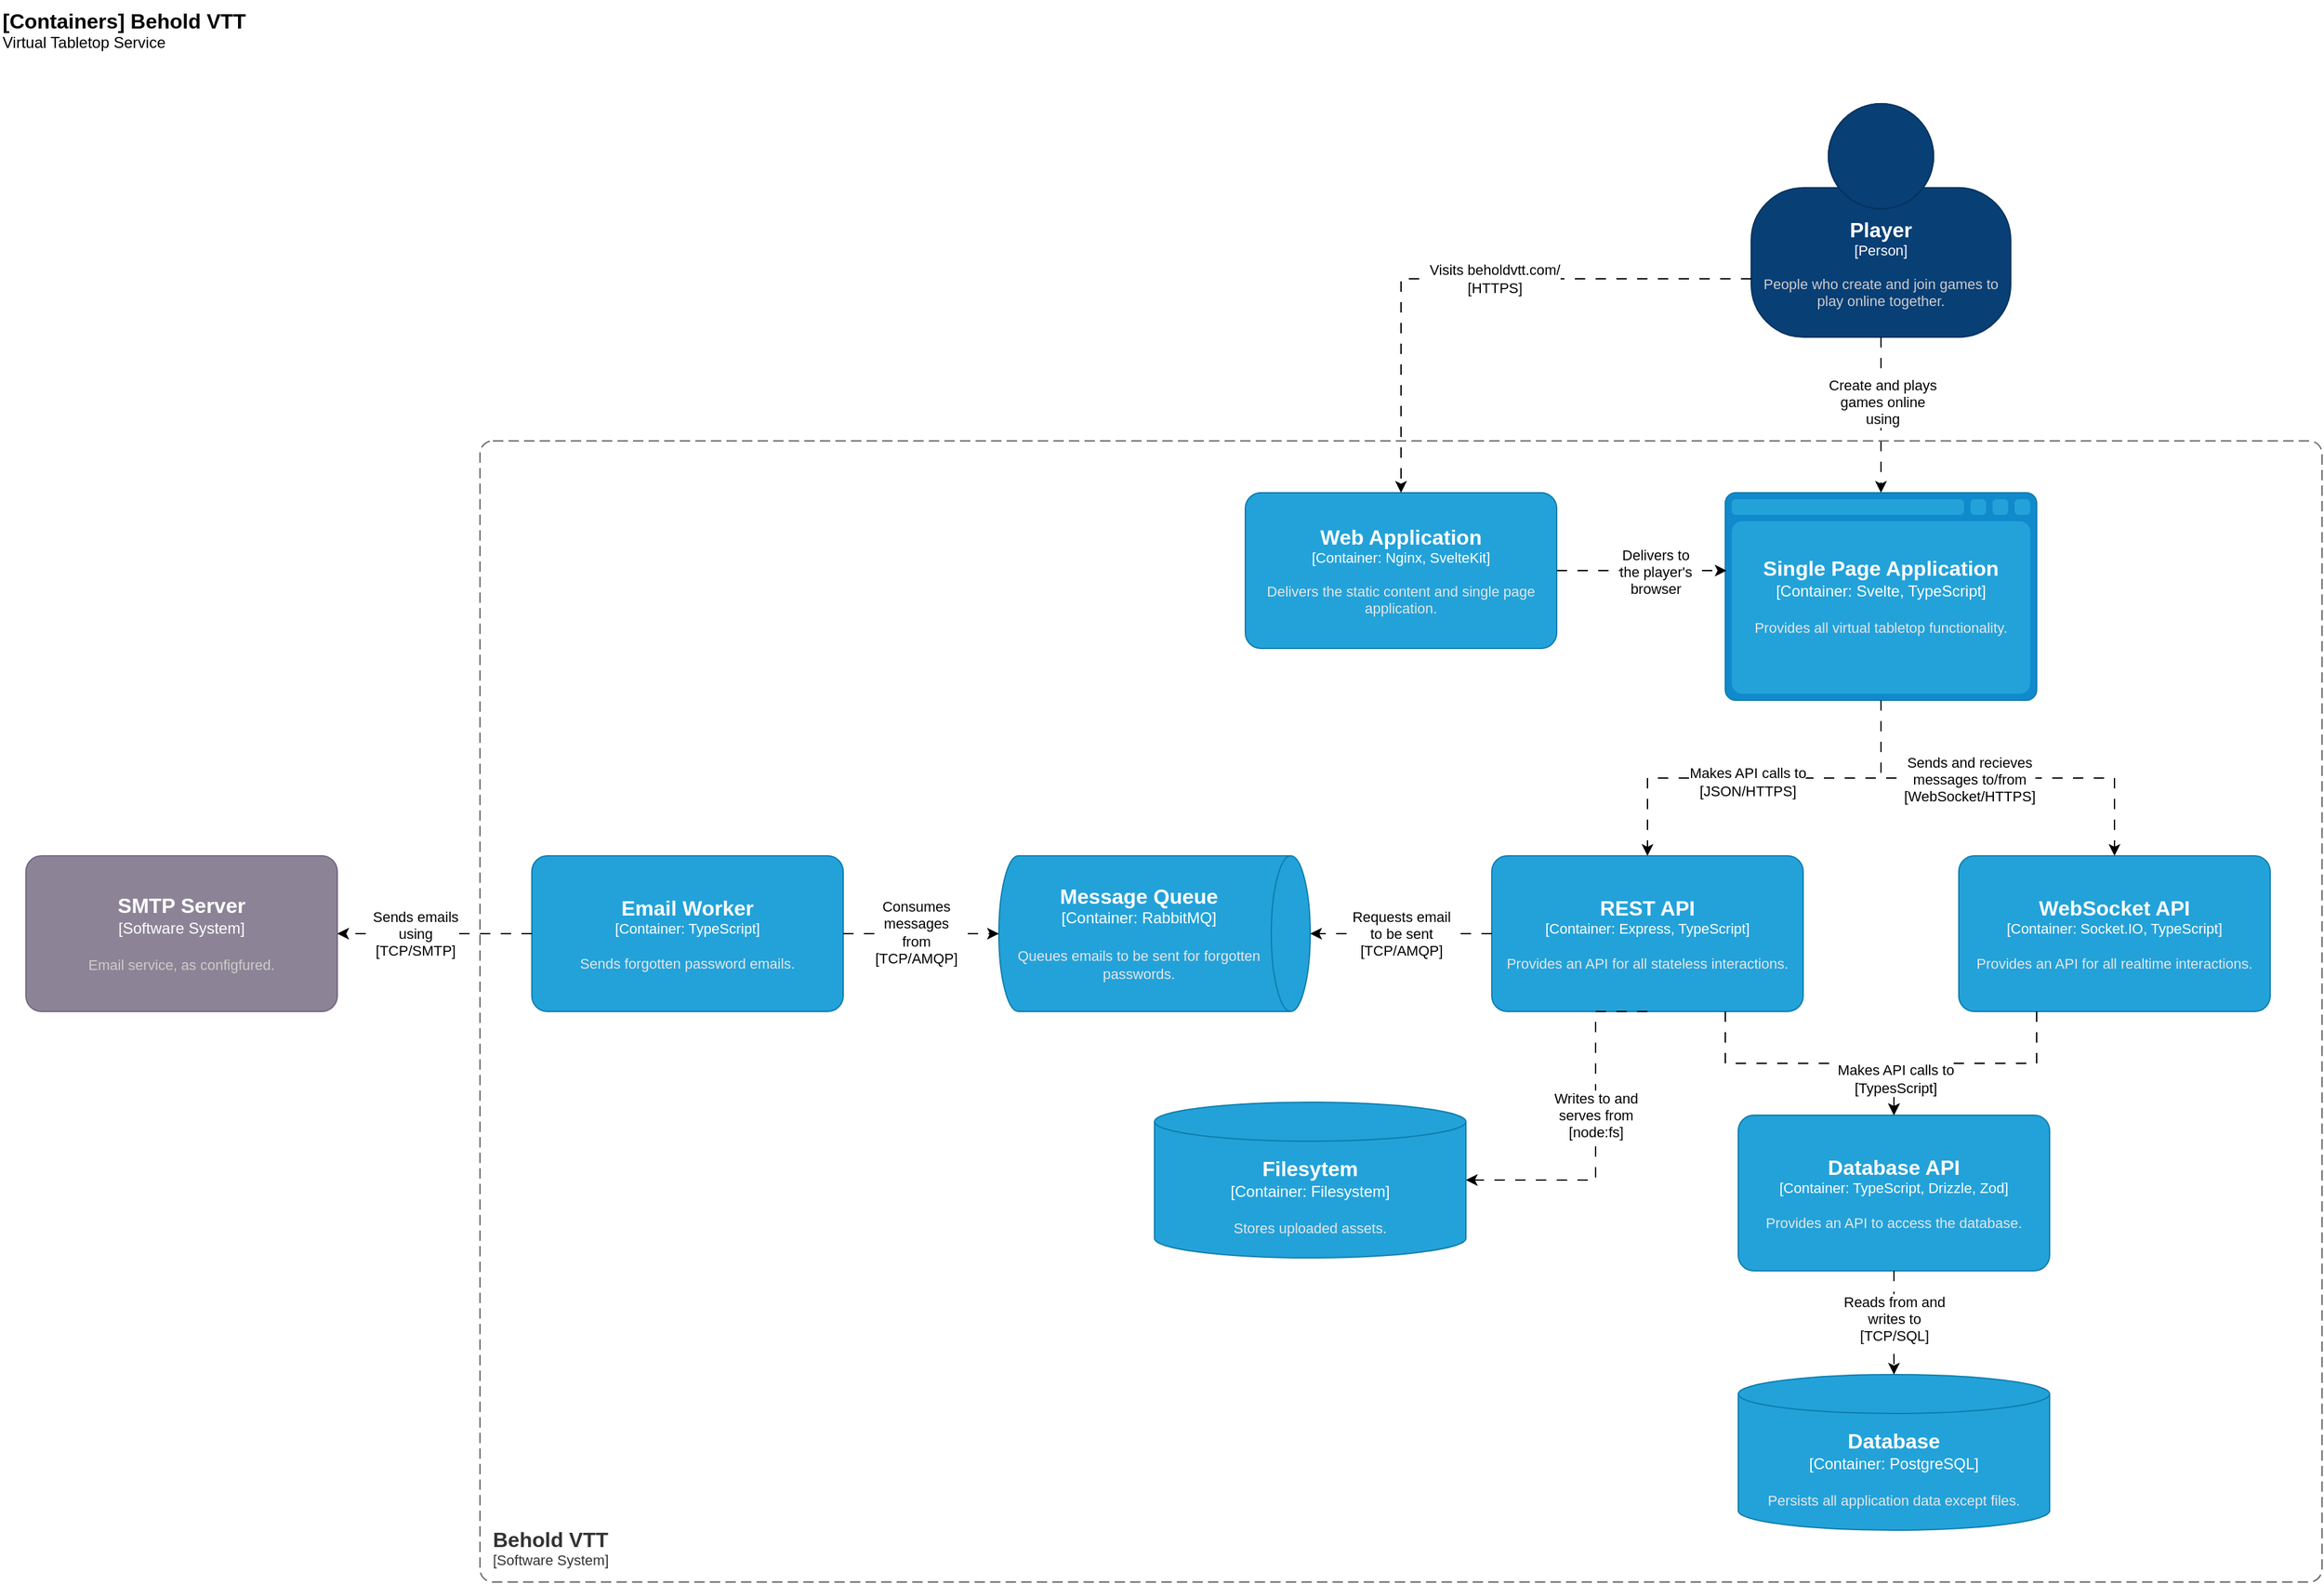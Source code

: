 <mxfile version="24.7.17">
  <diagram name="Page-1" id="pW-kpalYZ8AyqAESPgPY">
    <mxGraphModel dx="3321" dy="1194" grid="1" gridSize="10" guides="1" tooltips="1" connect="1" arrows="1" fold="1" page="0" pageScale="1" pageWidth="850" pageHeight="1100" math="0" shadow="0">
      <root>
        <mxCell id="0" />
        <mxCell id="1" parent="0" />
        <object placeholders="1" c4Name="Player" c4Type="Person" c4Description="People who create and join games to play online together." label="&lt;font style=&quot;font-size: 16px&quot;&gt;&lt;b&gt;%c4Name%&lt;/b&gt;&lt;/font&gt;&lt;div&gt;[%c4Type%]&lt;/div&gt;&lt;br&gt;&lt;div&gt;&lt;font style=&quot;font-size: 11px&quot;&gt;&lt;font color=&quot;#cccccc&quot;&gt;%c4Description%&lt;/font&gt;&lt;/div&gt;" id="XCdZo7QQSaQ-3iJwbWez-1">
          <mxCell style="html=1;fontSize=11;dashed=0;whiteSpace=wrap;fillColor=#083F75;strokeColor=#06315C;fontColor=#ffffff;shape=mxgraph.c4.person2;align=center;metaEdit=1;points=[[0.5,0,0],[1,0.5,0],[1,0.75,0],[0.75,1,0],[0.5,1,0],[0.25,1,0],[0,0.75,0],[0,0.5,0]];resizable=0;" parent="1" vertex="1">
            <mxGeometry x="470" y="320" width="200" height="180" as="geometry" />
          </mxCell>
        </object>
        <object placeholders="1" c4Name="[Containers] Behold VTT" c4Type="ContainerDiagramTitle" c4Description="Virtual Tabletop Service" label="&lt;font style=&quot;font-size: 16px&quot;&gt;&lt;b&gt;&lt;div style=&quot;text-align: left&quot;&gt;%c4Name%&lt;/div&gt;&lt;/b&gt;&lt;/font&gt;&lt;div style=&quot;text-align: left&quot;&gt;%c4Description%&lt;/div&gt;" id="XCdZo7QQSaQ-3iJwbWez-2">
          <mxCell style="text;html=1;strokeColor=none;fillColor=none;align=left;verticalAlign=top;whiteSpace=wrap;rounded=0;metaEdit=1;allowArrows=0;resizable=1;rotatable=0;connectable=0;recursiveResize=0;expand=0;pointerEvents=0;points=[[0.25,0,0],[0.5,0,0],[0.75,0,0],[1,0.25,0],[1,0.5,0],[1,0.75,0],[0.75,1,0],[0.5,1,0],[0.25,1,0],[0,0.75,0],[0,0.5,0],[0,0.25,0]];" parent="1" vertex="1">
            <mxGeometry x="-880" y="240" width="260" height="40" as="geometry" />
          </mxCell>
        </object>
        <mxCell id="XCdZo7QQSaQ-3iJwbWez-17" style="edgeStyle=orthogonalEdgeStyle;rounded=0;orthogonalLoop=1;jettySize=auto;html=1;exitX=0.5;exitY=1;exitDx=0;exitDy=0;exitPerimeter=0;dashed=1;dashPattern=8 8;" parent="1" source="XCdZo7QQSaQ-3iJwbWez-3" target="XCdZo7QQSaQ-3iJwbWez-7" edge="1">
          <mxGeometry relative="1" as="geometry" />
        </mxCell>
        <mxCell id="XCdZo7QQSaQ-3iJwbWez-18" value="Sends and recieves&lt;br&gt;messages to/from&lt;br&gt;[WebSocket/HTTPS]" style="edgeLabel;html=1;align=center;verticalAlign=middle;resizable=0;points=[];" parent="XCdZo7QQSaQ-3iJwbWez-17" vertex="1" connectable="0">
          <mxGeometry x="-0.147" y="-1" relative="1" as="geometry">
            <mxPoint as="offset" />
          </mxGeometry>
        </mxCell>
        <object placeholders="1" c4Name="Single Page Application" c4Type="Container" c4Technology="Svelte, TypeScript" c4Description="Provides all virtual tabletop functionality." label="&lt;font style=&quot;font-size: 16px&quot;&gt;&lt;b&gt;%c4Name%&lt;/b&gt;&lt;/font&gt;&lt;div&gt;[%c4Type%:&amp;nbsp;%c4Technology%]&lt;/div&gt;&lt;br&gt;&lt;div&gt;&lt;font style=&quot;font-size: 11px&quot;&gt;&lt;font color=&quot;#E6E6E6&quot;&gt;%c4Description%&lt;/font&gt;&lt;/div&gt;" id="XCdZo7QQSaQ-3iJwbWez-3">
          <mxCell style="shape=mxgraph.c4.webBrowserContainer2;whiteSpace=wrap;html=1;boundedLbl=1;rounded=0;labelBackgroundColor=none;strokeColor=#118ACD;fillColor=#23A2D9;strokeColor=#118ACD;strokeColor2=#0E7DAD;fontSize=12;fontColor=#ffffff;align=center;metaEdit=1;points=[[0.5,0,0],[1,0.25,0],[1,0.5,0],[1,0.75,0],[0.5,1,0],[0,0.75,0],[0,0.5,0],[0,0.25,0]];resizable=0;" parent="1" vertex="1">
            <mxGeometry x="450" y="620" width="240" height="160" as="geometry" />
          </mxCell>
        </object>
        <object placeholders="1" c4Name="Database" c4Type="Container" c4Technology="PostgreSQL" c4Description="Persists all application data except files." label="&lt;font style=&quot;font-size: 16px&quot;&gt;&lt;b&gt;%c4Name%&lt;/b&gt;&lt;/font&gt;&lt;div&gt;[%c4Type%:&amp;nbsp;%c4Technology%]&lt;/div&gt;&lt;br&gt;&lt;div&gt;&lt;font style=&quot;font-size: 11px&quot;&gt;&lt;font color=&quot;#E6E6E6&quot;&gt;%c4Description%&lt;/font&gt;&lt;/div&gt;" id="XCdZo7QQSaQ-3iJwbWez-4">
          <mxCell style="shape=cylinder3;size=15;whiteSpace=wrap;html=1;boundedLbl=1;rounded=0;labelBackgroundColor=none;fillColor=#23A2D9;fontSize=12;fontColor=#ffffff;align=center;strokeColor=#0E7DAD;metaEdit=1;points=[[0.5,0,0],[1,0.25,0],[1,0.5,0],[1,0.75,0],[0.5,1,0],[0,0.75,0],[0,0.5,0],[0,0.25,0]];resizable=0;" parent="1" vertex="1">
            <mxGeometry x="460" y="1300" width="240" height="120" as="geometry" />
          </mxCell>
        </object>
        <object placeholders="1" c4Name="Filesytem" c4Type="Container" c4Technology="Filesystem" c4Description="Stores uploaded assets." label="&lt;font style=&quot;font-size: 16px&quot;&gt;&lt;b&gt;%c4Name%&lt;/b&gt;&lt;/font&gt;&lt;div&gt;[%c4Type%:&amp;nbsp;%c4Technology%]&lt;/div&gt;&lt;br&gt;&lt;div&gt;&lt;font style=&quot;font-size: 11px&quot;&gt;&lt;font color=&quot;#E6E6E6&quot;&gt;%c4Description%&lt;/font&gt;&lt;/div&gt;" id="XCdZo7QQSaQ-3iJwbWez-5">
          <mxCell style="shape=cylinder3;size=15;whiteSpace=wrap;html=1;boundedLbl=1;rounded=0;labelBackgroundColor=none;fillColor=#23A2D9;fontSize=12;fontColor=#ffffff;align=center;strokeColor=#0E7DAD;metaEdit=1;points=[[0.5,0,0],[1,0.25,0],[1,0.5,0],[1,0.75,0],[0.5,1,0],[0,0.75,0],[0,0.5,0],[0,0.25,0]];resizable=0;" parent="1" vertex="1">
            <mxGeometry x="10" y="1090" width="240" height="120" as="geometry" />
          </mxCell>
        </object>
        <object placeholders="1" c4Name="REST API" c4Type="Container" c4Technology="Express, TypeScript" c4Description="Provides an API for all stateless interactions." label="&lt;font style=&quot;font-size: 16px&quot;&gt;&lt;b&gt;%c4Name%&lt;/b&gt;&lt;/font&gt;&lt;div&gt;[%c4Type%: %c4Technology%]&lt;/div&gt;&lt;br&gt;&lt;div&gt;&lt;font style=&quot;font-size: 11px&quot;&gt;&lt;font color=&quot;#E6E6E6&quot;&gt;%c4Description%&lt;/font&gt;&lt;/div&gt;" id="XCdZo7QQSaQ-3iJwbWez-6">
          <mxCell style="rounded=1;whiteSpace=wrap;html=1;fontSize=11;labelBackgroundColor=none;fillColor=#23A2D9;fontColor=#ffffff;align=center;arcSize=10;strokeColor=#0E7DAD;metaEdit=1;resizable=0;points=[[0.25,0,0],[0.5,0,0],[0.75,0,0],[1,0.25,0],[1,0.5,0],[1,0.75,0],[0.75,1,0],[0.5,1,0],[0.25,1,0],[0,0.75,0],[0,0.5,0],[0,0.25,0]];" parent="1" vertex="1">
            <mxGeometry x="270" y="900" width="240" height="120" as="geometry" />
          </mxCell>
        </object>
        <object placeholders="1" c4Name="WebSocket API" c4Type="Container" c4Technology="Socket.IO, TypeScript" c4Description="Provides an API for all realtime interactions." label="&lt;font style=&quot;font-size: 16px&quot;&gt;&lt;b&gt;%c4Name%&lt;/b&gt;&lt;/font&gt;&lt;div&gt;[%c4Type%: %c4Technology%]&lt;/div&gt;&lt;br&gt;&lt;div&gt;&lt;font style=&quot;font-size: 11px&quot;&gt;&lt;font color=&quot;#E6E6E6&quot;&gt;%c4Description%&lt;/font&gt;&lt;/div&gt;" id="XCdZo7QQSaQ-3iJwbWez-7">
          <mxCell style="rounded=1;whiteSpace=wrap;html=1;fontSize=11;labelBackgroundColor=none;fillColor=#23A2D9;fontColor=#ffffff;align=center;arcSize=10;strokeColor=#0E7DAD;metaEdit=1;resizable=0;points=[[0.25,0,0],[0.5,0,0],[0.75,0,0],[1,0.25,0],[1,0.5,0],[1,0.75,0],[0.75,1,0],[0.5,1,0],[0.25,1,0],[0,0.75,0],[0,0.5,0],[0,0.25,0]];" parent="1" vertex="1">
            <mxGeometry x="630" y="900" width="240" height="120" as="geometry" />
          </mxCell>
        </object>
        <object placeholders="1" c4Name="Web Application" c4Type="Container" c4Technology="Nginx, SvelteKit" c4Description="Delivers the static content and single page application." label="&lt;font style=&quot;font-size: 16px&quot;&gt;&lt;b&gt;%c4Name%&lt;/b&gt;&lt;/font&gt;&lt;div&gt;[%c4Type%: %c4Technology%]&lt;/div&gt;&lt;br&gt;&lt;div&gt;&lt;font style=&quot;font-size: 11px&quot;&gt;&lt;font color=&quot;#E6E6E6&quot;&gt;%c4Description%&lt;/font&gt;&lt;/div&gt;" id="XCdZo7QQSaQ-3iJwbWez-8">
          <mxCell style="rounded=1;whiteSpace=wrap;html=1;fontSize=11;labelBackgroundColor=none;fillColor=#23A2D9;fontColor=#ffffff;align=center;arcSize=10;strokeColor=#0E7DAD;metaEdit=1;resizable=0;points=[[0.25,0,0],[0.5,0,0],[0.75,0,0],[1,0.25,0],[1,0.5,0],[1,0.75,0],[0.75,1,0],[0.5,1,0],[0.25,1,0],[0,0.75,0],[0,0.5,0],[0,0.25,0]];" parent="1" vertex="1">
            <mxGeometry x="80" y="620" width="240" height="120" as="geometry" />
          </mxCell>
        </object>
        <mxCell id="XCdZo7QQSaQ-3iJwbWez-9" style="edgeStyle=orthogonalEdgeStyle;rounded=0;orthogonalLoop=1;jettySize=auto;html=1;exitX=0;exitY=0.75;exitDx=0;exitDy=0;exitPerimeter=0;entryX=0.5;entryY=0;entryDx=0;entryDy=0;entryPerimeter=0;dashed=1;dashPattern=8 8;" parent="1" source="XCdZo7QQSaQ-3iJwbWez-1" target="XCdZo7QQSaQ-3iJwbWez-8" edge="1">
          <mxGeometry relative="1" as="geometry">
            <Array as="points">
              <mxPoint x="200" y="455" />
            </Array>
          </mxGeometry>
        </mxCell>
        <mxCell id="XCdZo7QQSaQ-3iJwbWez-10" value="Visits beholdvtt.com/&lt;br&gt;[HTTPS]" style="edgeLabel;html=1;align=center;verticalAlign=middle;resizable=0;points=[];" parent="XCdZo7QQSaQ-3iJwbWez-9" vertex="1" connectable="0">
          <mxGeometry x="-0.089" relative="1" as="geometry">
            <mxPoint as="offset" />
          </mxGeometry>
        </mxCell>
        <mxCell id="XCdZo7QQSaQ-3iJwbWez-11" style="edgeStyle=orthogonalEdgeStyle;rounded=0;orthogonalLoop=1;jettySize=auto;html=1;exitX=1;exitY=0.5;exitDx=0;exitDy=0;exitPerimeter=0;entryX=0.004;entryY=0.375;entryDx=0;entryDy=0;entryPerimeter=0;dashed=1;dashPattern=8 8;" parent="1" source="XCdZo7QQSaQ-3iJwbWez-8" target="XCdZo7QQSaQ-3iJwbWez-3" edge="1">
          <mxGeometry relative="1" as="geometry" />
        </mxCell>
        <mxCell id="XCdZo7QQSaQ-3iJwbWez-12" value="Delivers to&lt;br&gt;the player&#39;s&lt;br&gt;browser" style="edgeLabel;html=1;align=center;verticalAlign=middle;resizable=0;points=[];" parent="XCdZo7QQSaQ-3iJwbWez-11" vertex="1" connectable="0">
          <mxGeometry x="0.161" y="-1" relative="1" as="geometry">
            <mxPoint as="offset" />
          </mxGeometry>
        </mxCell>
        <mxCell id="XCdZo7QQSaQ-3iJwbWez-13" style="edgeStyle=orthogonalEdgeStyle;rounded=0;orthogonalLoop=1;jettySize=auto;html=1;exitX=0.5;exitY=1;exitDx=0;exitDy=0;exitPerimeter=0;entryX=0.5;entryY=0;entryDx=0;entryDy=0;entryPerimeter=0;dashed=1;dashPattern=8 8;" parent="1" source="XCdZo7QQSaQ-3iJwbWez-1" target="XCdZo7QQSaQ-3iJwbWez-3" edge="1">
          <mxGeometry relative="1" as="geometry" />
        </mxCell>
        <mxCell id="XCdZo7QQSaQ-3iJwbWez-14" value="Create and plays&lt;br&gt;games online&lt;br&gt;using" style="edgeLabel;html=1;align=center;verticalAlign=middle;resizable=0;points=[];" parent="XCdZo7QQSaQ-3iJwbWez-13" vertex="1" connectable="0">
          <mxGeometry x="-0.167" y="1" relative="1" as="geometry">
            <mxPoint as="offset" />
          </mxGeometry>
        </mxCell>
        <mxCell id="XCdZo7QQSaQ-3iJwbWez-15" style="edgeStyle=orthogonalEdgeStyle;rounded=0;orthogonalLoop=1;jettySize=auto;html=1;exitX=0.5;exitY=1;exitDx=0;exitDy=0;exitPerimeter=0;entryX=0.5;entryY=0;entryDx=0;entryDy=0;entryPerimeter=0;dashed=1;dashPattern=8 8;" parent="1" source="XCdZo7QQSaQ-3iJwbWez-3" target="XCdZo7QQSaQ-3iJwbWez-6" edge="1">
          <mxGeometry relative="1" as="geometry" />
        </mxCell>
        <mxCell id="XCdZo7QQSaQ-3iJwbWez-16" value="Makes API calls to&lt;br&gt;[JSON/HTTPS]" style="edgeLabel;html=1;align=center;verticalAlign=middle;resizable=0;points=[];" parent="XCdZo7QQSaQ-3iJwbWez-15" vertex="1" connectable="0">
          <mxGeometry x="0.087" y="3" relative="1" as="geometry">
            <mxPoint as="offset" />
          </mxGeometry>
        </mxCell>
        <mxCell id="XCdZo7QQSaQ-3iJwbWez-23" style="edgeStyle=orthogonalEdgeStyle;rounded=0;orthogonalLoop=1;jettySize=auto;html=1;exitX=0.5;exitY=1;exitDx=0;exitDy=0;exitPerimeter=0;entryX=1;entryY=0.5;entryDx=0;entryDy=0;entryPerimeter=0;dashed=1;dashPattern=8 8;" parent="1" source="XCdZo7QQSaQ-3iJwbWez-6" target="XCdZo7QQSaQ-3iJwbWez-5" edge="1">
          <mxGeometry relative="1" as="geometry">
            <Array as="points">
              <mxPoint x="350" y="1020" />
              <mxPoint x="350" y="1150" />
            </Array>
          </mxGeometry>
        </mxCell>
        <mxCell id="XCdZo7QQSaQ-3iJwbWez-24" value="Writes to and&lt;br&gt;serves from&lt;br&gt;[node:fs]" style="edgeLabel;html=1;align=center;verticalAlign=middle;resizable=0;points=[];" parent="XCdZo7QQSaQ-3iJwbWez-23" vertex="1" connectable="0">
          <mxGeometry x="0.179" y="-4" relative="1" as="geometry">
            <mxPoint x="4" y="-39" as="offset" />
          </mxGeometry>
        </mxCell>
        <object placeholders="1" c4Name="Behold VTT" c4Type="SystemScopeBoundary" c4Application="Software System" label="&lt;font style=&quot;font-size: 16px&quot;&gt;&lt;b&gt;&lt;div style=&quot;text-align: left&quot;&gt;%c4Name%&lt;/div&gt;&lt;/b&gt;&lt;/font&gt;&lt;div style=&quot;text-align: left&quot;&gt;[%c4Application%]&lt;/div&gt;" id="XCdZo7QQSaQ-3iJwbWez-25">
          <mxCell style="rounded=1;fontSize=11;whiteSpace=wrap;html=1;dashed=1;arcSize=20;fillColor=none;strokeColor=#666666;fontColor=#333333;labelBackgroundColor=none;align=left;verticalAlign=bottom;labelBorderColor=none;spacingTop=0;spacing=10;dashPattern=8 4;metaEdit=1;rotatable=0;perimeter=rectanglePerimeter;noLabel=0;labelPadding=0;allowArrows=0;connectable=0;expand=0;recursiveResize=0;editable=1;pointerEvents=0;absoluteArcSize=1;points=[[0.25,0,0],[0.5,0,0],[0.75,0,0],[1,0.25,0],[1,0.5,0],[1,0.75,0],[0.75,1,0],[0.5,1,0],[0.25,1,0],[0,0.75,0],[0,0.5,0],[0,0.25,0]];" parent="1" vertex="1">
            <mxGeometry x="-510" y="580" width="1420" height="880" as="geometry" />
          </mxCell>
        </object>
        <object placeholders="1" c4Name="Message Queue" c4Type="Container" c4Technology="RabbitMQ" c4Description="Queues emails to be sent for forgotten passwords." label="&lt;font style=&quot;font-size: 16px&quot;&gt;&lt;b&gt;%c4Name%&lt;/b&gt;&lt;/font&gt;&lt;div&gt;[%c4Type%:&amp;nbsp;%c4Technology%]&lt;/div&gt;&lt;br&gt;&lt;div&gt;&lt;font style=&quot;font-size: 11px&quot;&gt;&lt;font color=&quot;#E6E6E6&quot;&gt;%c4Description%&lt;/font&gt;&lt;/div&gt;" id="hfTFlW40oZm76ucecrHw-1">
          <mxCell style="shape=cylinder3;size=15;direction=south;whiteSpace=wrap;html=1;boundedLbl=1;rounded=0;labelBackgroundColor=none;fillColor=#23A2D9;fontSize=12;fontColor=#ffffff;align=center;strokeColor=#0E7DAD;metaEdit=1;points=[[0.5,0,0],[1,0.25,0],[1,0.5,0],[1,0.75,0],[0.5,1,0],[0,0.75,0],[0,0.5,0],[0,0.25,0]];resizable=0;" parent="1" vertex="1">
            <mxGeometry x="-110" y="900" width="240" height="120" as="geometry" />
          </mxCell>
        </object>
        <object placeholders="1" c4Name="SMTP Server" c4Type="Software System" c4Description="Email service, as configfured." label="&lt;font style=&quot;font-size: 16px&quot;&gt;&lt;b&gt;%c4Name%&lt;/b&gt;&lt;/font&gt;&lt;div&gt;[%c4Type%]&lt;/div&gt;&lt;br&gt;&lt;div&gt;&lt;font style=&quot;font-size: 11px&quot;&gt;&lt;font color=&quot;#cccccc&quot;&gt;%c4Description%&lt;/font&gt;&lt;/div&gt;" id="hfTFlW40oZm76ucecrHw-2">
          <mxCell style="rounded=1;whiteSpace=wrap;html=1;labelBackgroundColor=none;fillColor=#8C8496;fontColor=#ffffff;align=center;arcSize=10;strokeColor=#736782;metaEdit=1;resizable=0;points=[[0.25,0,0],[0.5,0,0],[0.75,0,0],[1,0.25,0],[1,0.5,0],[1,0.75,0],[0.75,1,0],[0.5,1,0],[0.25,1,0],[0,0.75,0],[0,0.5,0],[0,0.25,0]];" parent="1" vertex="1">
            <mxGeometry x="-860" y="900" width="240" height="120" as="geometry" />
          </mxCell>
        </object>
        <object placeholders="1" c4Name="Email Worker" c4Type="Container" c4Technology="TypeScript" c4Description="Sends forgotten password emails." label="&lt;font style=&quot;font-size: 16px&quot;&gt;&lt;b&gt;%c4Name%&lt;/b&gt;&lt;/font&gt;&lt;div&gt;[%c4Type%: %c4Technology%]&lt;/div&gt;&lt;br&gt;&lt;div&gt;&lt;font style=&quot;font-size: 11px&quot;&gt;&lt;font color=&quot;#E6E6E6&quot;&gt;%c4Description%&lt;/font&gt;&lt;/div&gt;" id="hfTFlW40oZm76ucecrHw-3">
          <mxCell style="rounded=1;whiteSpace=wrap;html=1;fontSize=11;labelBackgroundColor=none;fillColor=#23A2D9;fontColor=#ffffff;align=center;arcSize=10;strokeColor=#0E7DAD;metaEdit=1;resizable=0;points=[[0.25,0,0],[0.5,0,0],[0.75,0,0],[1,0.25,0],[1,0.5,0],[1,0.75,0],[0.75,1,0],[0.5,1,0],[0.25,1,0],[0,0.75,0],[0,0.5,0],[0,0.25,0]];" parent="1" vertex="1">
            <mxGeometry x="-470" y="900" width="240" height="120" as="geometry" />
          </mxCell>
        </object>
        <mxCell id="hfTFlW40oZm76ucecrHw-4" style="edgeStyle=orthogonalEdgeStyle;rounded=0;orthogonalLoop=1;jettySize=auto;html=1;exitX=0;exitY=0.5;exitDx=0;exitDy=0;exitPerimeter=0;entryX=0.5;entryY=0;entryDx=0;entryDy=0;entryPerimeter=0;dashed=1;dashPattern=8 8;" parent="1" source="XCdZo7QQSaQ-3iJwbWez-6" target="hfTFlW40oZm76ucecrHw-1" edge="1">
          <mxGeometry relative="1" as="geometry" />
        </mxCell>
        <mxCell id="hfTFlW40oZm76ucecrHw-5" value="Requests email&lt;br&gt;to be sent&lt;br&gt;[TCP/AMQP]" style="edgeLabel;html=1;align=center;verticalAlign=middle;resizable=0;points=[];" parent="hfTFlW40oZm76ucecrHw-4" vertex="1" connectable="0">
          <mxGeometry x="0.292" y="-2" relative="1" as="geometry">
            <mxPoint x="20" y="2" as="offset" />
          </mxGeometry>
        </mxCell>
        <mxCell id="hfTFlW40oZm76ucecrHw-8" style="edgeStyle=orthogonalEdgeStyle;rounded=0;orthogonalLoop=1;jettySize=auto;html=1;exitX=1;exitY=0.5;exitDx=0;exitDy=0;exitPerimeter=0;entryX=0.5;entryY=1;entryDx=0;entryDy=0;entryPerimeter=0;dashed=1;dashPattern=8 8;" parent="1" source="hfTFlW40oZm76ucecrHw-3" target="hfTFlW40oZm76ucecrHw-1" edge="1">
          <mxGeometry relative="1" as="geometry" />
        </mxCell>
        <mxCell id="hfTFlW40oZm76ucecrHw-9" value="Consumes&lt;br&gt;messages&lt;br&gt;from&lt;br&gt;[TCP/AMQP]" style="edgeLabel;html=1;align=center;verticalAlign=middle;resizable=0;points=[];" parent="hfTFlW40oZm76ucecrHw-8" vertex="1" connectable="0">
          <mxGeometry x="-0.067" y="1" relative="1" as="geometry">
            <mxPoint as="offset" />
          </mxGeometry>
        </mxCell>
        <mxCell id="hfTFlW40oZm76ucecrHw-10" style="edgeStyle=orthogonalEdgeStyle;rounded=0;orthogonalLoop=1;jettySize=auto;html=1;exitX=0;exitY=0.5;exitDx=0;exitDy=0;exitPerimeter=0;entryX=1;entryY=0.5;entryDx=0;entryDy=0;entryPerimeter=0;dashed=1;dashPattern=8 8;" parent="1" source="hfTFlW40oZm76ucecrHw-3" target="hfTFlW40oZm76ucecrHw-2" edge="1">
          <mxGeometry relative="1" as="geometry" />
        </mxCell>
        <mxCell id="hfTFlW40oZm76ucecrHw-11" value="Sends emails&lt;br&gt;using&lt;br&gt;[TCP/SMTP]" style="edgeLabel;html=1;align=center;verticalAlign=middle;resizable=0;points=[];" parent="hfTFlW40oZm76ucecrHw-10" vertex="1" connectable="0">
          <mxGeometry y="2" relative="1" as="geometry">
            <mxPoint x="-15" y="-2" as="offset" />
          </mxGeometry>
        </mxCell>
        <object placeholders="1" c4Name="Database API" c4Type="Container" c4Technology="TypeScript, Drizzle, Zod" c4Description="Provides an API to access the database." label="&lt;font style=&quot;font-size: 16px&quot;&gt;&lt;b&gt;%c4Name%&lt;/b&gt;&lt;/font&gt;&lt;div&gt;[%c4Type%: %c4Technology%]&lt;/div&gt;&lt;br&gt;&lt;div&gt;&lt;font style=&quot;font-size: 11px&quot;&gt;&lt;font color=&quot;#E6E6E6&quot;&gt;%c4Description%&lt;/font&gt;&lt;/div&gt;" id="Y9ePQw0pOfkj-p7yD1Vc-1">
          <mxCell style="rounded=1;whiteSpace=wrap;html=1;fontSize=11;labelBackgroundColor=none;fillColor=#23A2D9;fontColor=#ffffff;align=center;arcSize=10;strokeColor=#0E7DAD;metaEdit=1;resizable=0;points=[[0.25,0,0],[0.5,0,0],[0.75,0,0],[1,0.25,0],[1,0.5,0],[1,0.75,0],[0.75,1,0],[0.5,1,0],[0.25,1,0],[0,0.75,0],[0,0.5,0],[0,0.25,0]];" vertex="1" parent="1">
            <mxGeometry x="460" y="1100" width="240" height="120" as="geometry" />
          </mxCell>
        </object>
        <mxCell id="Y9ePQw0pOfkj-p7yD1Vc-2" style="edgeStyle=orthogonalEdgeStyle;rounded=0;orthogonalLoop=1;jettySize=auto;html=1;exitX=0.75;exitY=1;exitDx=0;exitDy=0;exitPerimeter=0;entryX=0.5;entryY=0;entryDx=0;entryDy=0;entryPerimeter=0;dashed=1;dashPattern=8 8;" edge="1" parent="1" source="XCdZo7QQSaQ-3iJwbWez-6" target="Y9ePQw0pOfkj-p7yD1Vc-1">
          <mxGeometry relative="1" as="geometry" />
        </mxCell>
        <mxCell id="Y9ePQw0pOfkj-p7yD1Vc-3" style="edgeStyle=orthogonalEdgeStyle;rounded=0;orthogonalLoop=1;jettySize=auto;html=1;exitX=0.25;exitY=1;exitDx=0;exitDy=0;exitPerimeter=0;entryX=0.5;entryY=0;entryDx=0;entryDy=0;entryPerimeter=0;dashed=1;dashPattern=8 8;" edge="1" parent="1" source="XCdZo7QQSaQ-3iJwbWez-7" target="Y9ePQw0pOfkj-p7yD1Vc-1">
          <mxGeometry relative="1" as="geometry" />
        </mxCell>
        <mxCell id="Y9ePQw0pOfkj-p7yD1Vc-5" value="Makes API calls to&lt;br&gt;[TypesScript]" style="edgeLabel;html=1;align=center;verticalAlign=middle;resizable=0;points=[];" vertex="1" connectable="0" parent="Y9ePQw0pOfkj-p7yD1Vc-3">
          <mxGeometry x="0.705" y="1" relative="1" as="geometry">
            <mxPoint as="offset" />
          </mxGeometry>
        </mxCell>
        <mxCell id="Y9ePQw0pOfkj-p7yD1Vc-4" style="edgeStyle=orthogonalEdgeStyle;rounded=0;orthogonalLoop=1;jettySize=auto;html=1;exitX=0.5;exitY=1;exitDx=0;exitDy=0;exitPerimeter=0;entryX=0.5;entryY=0;entryDx=0;entryDy=0;entryPerimeter=0;dashed=1;dashPattern=8 8;" edge="1" parent="1" source="Y9ePQw0pOfkj-p7yD1Vc-1" target="XCdZo7QQSaQ-3iJwbWez-4">
          <mxGeometry relative="1" as="geometry" />
        </mxCell>
        <mxCell id="Y9ePQw0pOfkj-p7yD1Vc-6" value="Reads from and&lt;br&gt;writes to&lt;br&gt;[TCP/SQL]" style="edgeLabel;html=1;align=center;verticalAlign=middle;resizable=0;points=[];" vertex="1" connectable="0" parent="Y9ePQw0pOfkj-p7yD1Vc-4">
          <mxGeometry x="-0.075" relative="1" as="geometry">
            <mxPoint as="offset" />
          </mxGeometry>
        </mxCell>
      </root>
    </mxGraphModel>
  </diagram>
</mxfile>
